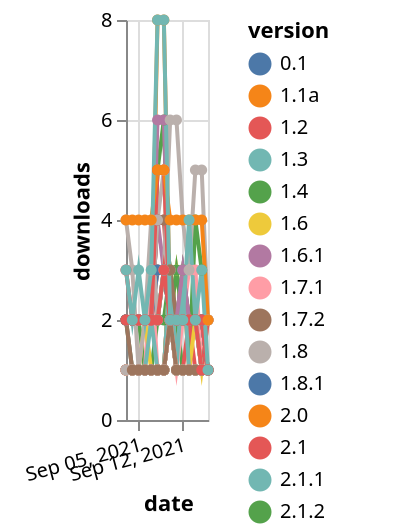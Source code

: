 {"$schema": "https://vega.github.io/schema/vega-lite/v5.json", "description": "A simple bar chart with embedded data.", "data": {"values": [{"date": "2021-09-03", "total": 2536, "delta": 2, "version": "2.2beta"}, {"date": "2021-09-04", "total": 2538, "delta": 2, "version": "2.2beta"}, {"date": "2021-09-05", "total": 2540, "delta": 2, "version": "2.2beta"}, {"date": "2021-09-06", "total": 2542, "delta": 2, "version": "2.2beta"}, {"date": "2021-09-07", "total": 2544, "delta": 2, "version": "2.2beta"}, {"date": "2021-09-08", "total": 2548, "delta": 4, "version": "2.2beta"}, {"date": "2021-09-09", "total": 2552, "delta": 4, "version": "2.2beta"}, {"date": "2021-09-10", "total": 2554, "delta": 2, "version": "2.2beta"}, {"date": "2021-09-11", "total": 2556, "delta": 2, "version": "2.2beta"}, {"date": "2021-09-12", "total": 2558, "delta": 2, "version": "2.2beta"}, {"date": "2021-09-13", "total": 2560, "delta": 2, "version": "2.2beta"}, {"date": "2021-09-14", "total": 2562, "delta": 2, "version": "2.2beta"}, {"date": "2021-09-15", "total": 2564, "delta": 2, "version": "2.2beta"}, {"date": "2021-09-16", "total": 2565, "delta": 1, "version": "2.2beta"}, {"date": "2021-09-03", "total": 186, "delta": 1, "version": "3.5"}, {"date": "2021-09-04", "total": 187, "delta": 1, "version": "3.5"}, {"date": "2021-09-05", "total": 188, "delta": 1, "version": "3.5"}, {"date": "2021-09-06", "total": 189, "delta": 1, "version": "3.5"}, {"date": "2021-09-07", "total": 190, "delta": 1, "version": "3.5"}, {"date": "2021-09-08", "total": 191, "delta": 1, "version": "3.5"}, {"date": "2021-09-09", "total": 192, "delta": 1, "version": "3.5"}, {"date": "2021-09-10", "total": 194, "delta": 2, "version": "3.5"}, {"date": "2021-09-11", "total": 195, "delta": 1, "version": "3.5"}, {"date": "2021-09-12", "total": 196, "delta": 1, "version": "3.5"}, {"date": "2021-09-13", "total": 197, "delta": 1, "version": "3.5"}, {"date": "2021-09-14", "total": 198, "delta": 1, "version": "3.5"}, {"date": "2021-09-15", "total": 199, "delta": 1, "version": "3.5"}, {"date": "2021-09-16", "total": 200, "delta": 1, "version": "3.5"}, {"date": "2021-09-03", "total": 216, "delta": 1, "version": "3.0.2"}, {"date": "2021-09-04", "total": 217, "delta": 1, "version": "3.0.2"}, {"date": "2021-09-05", "total": 218, "delta": 1, "version": "3.0.2"}, {"date": "2021-09-06", "total": 219, "delta": 1, "version": "3.0.2"}, {"date": "2021-09-07", "total": 220, "delta": 1, "version": "3.0.2"}, {"date": "2021-09-08", "total": 221, "delta": 1, "version": "3.0.2"}, {"date": "2021-09-09", "total": 222, "delta": 1, "version": "3.0.2"}, {"date": "2021-09-10", "total": 224, "delta": 2, "version": "3.0.2"}, {"date": "2021-09-11", "total": 225, "delta": 1, "version": "3.0.2"}, {"date": "2021-09-12", "total": 226, "delta": 1, "version": "3.0.2"}, {"date": "2021-09-13", "total": 227, "delta": 1, "version": "3.0.2"}, {"date": "2021-09-14", "total": 228, "delta": 1, "version": "3.0.2"}, {"date": "2021-09-15", "total": 229, "delta": 1, "version": "3.0.2"}, {"date": "2021-09-16", "total": 230, "delta": 1, "version": "3.0.2"}, {"date": "2021-09-03", "total": 2903, "delta": 2, "version": "2.1.3"}, {"date": "2021-09-04", "total": 2905, "delta": 2, "version": "2.1.3"}, {"date": "2021-09-05", "total": 2907, "delta": 2, "version": "2.1.3"}, {"date": "2021-09-06", "total": 2909, "delta": 2, "version": "2.1.3"}, {"date": "2021-09-07", "total": 2911, "delta": 2, "version": "2.1.3"}, {"date": "2021-09-08", "total": 2916, "delta": 5, "version": "2.1.3"}, {"date": "2021-09-09", "total": 2921, "delta": 5, "version": "2.1.3"}, {"date": "2021-09-10", "total": 2923, "delta": 2, "version": "2.1.3"}, {"date": "2021-09-11", "total": 2926, "delta": 3, "version": "2.1.3"}, {"date": "2021-09-12", "total": 2928, "delta": 2, "version": "2.1.3"}, {"date": "2021-09-13", "total": 2930, "delta": 2, "version": "2.1.3"}, {"date": "2021-09-14", "total": 2932, "delta": 2, "version": "2.1.3"}, {"date": "2021-09-15", "total": 2934, "delta": 2, "version": "2.1.3"}, {"date": "2021-09-16", "total": 2935, "delta": 1, "version": "2.1.3"}, {"date": "2021-09-03", "total": 2588, "delta": 2, "version": "1.6.1"}, {"date": "2021-09-04", "total": 2590, "delta": 2, "version": "1.6.1"}, {"date": "2021-09-05", "total": 2592, "delta": 2, "version": "1.6.1"}, {"date": "2021-09-06", "total": 2594, "delta": 2, "version": "1.6.1"}, {"date": "2021-09-07", "total": 2596, "delta": 2, "version": "1.6.1"}, {"date": "2021-09-08", "total": 2600, "delta": 4, "version": "1.6.1"}, {"date": "2021-09-09", "total": 2603, "delta": 3, "version": "1.6.1"}, {"date": "2021-09-10", "total": 2605, "delta": 2, "version": "1.6.1"}, {"date": "2021-09-11", "total": 2607, "delta": 2, "version": "1.6.1"}, {"date": "2021-09-12", "total": 2609, "delta": 2, "version": "1.6.1"}, {"date": "2021-09-13", "total": 2611, "delta": 2, "version": "1.6.1"}, {"date": "2021-09-14", "total": 2613, "delta": 2, "version": "1.6.1"}, {"date": "2021-09-15", "total": 2615, "delta": 2, "version": "1.6.1"}, {"date": "2021-09-16", "total": 2616, "delta": 1, "version": "1.6.1"}, {"date": "2021-09-03", "total": 600, "delta": 1, "version": "2.2.3"}, {"date": "2021-09-04", "total": 601, "delta": 1, "version": "2.2.3"}, {"date": "2021-09-05", "total": 602, "delta": 1, "version": "2.2.3"}, {"date": "2021-09-06", "total": 603, "delta": 1, "version": "2.2.3"}, {"date": "2021-09-07", "total": 604, "delta": 1, "version": "2.2.3"}, {"date": "2021-09-08", "total": 605, "delta": 1, "version": "2.2.3"}, {"date": "2021-09-09", "total": 606, "delta": 1, "version": "2.2.3"}, {"date": "2021-09-10", "total": 608, "delta": 2, "version": "2.2.3"}, {"date": "2021-09-11", "total": 609, "delta": 1, "version": "2.2.3"}, {"date": "2021-09-12", "total": 612, "delta": 3, "version": "2.2.3"}, {"date": "2021-09-13", "total": 613, "delta": 1, "version": "2.2.3"}, {"date": "2021-09-14", "total": 614, "delta": 1, "version": "2.2.3"}, {"date": "2021-09-15", "total": 615, "delta": 1, "version": "2.2.3"}, {"date": "2021-09-16", "total": 616, "delta": 1, "version": "2.2.3"}, {"date": "2021-09-03", "total": 372, "delta": 1, "version": "3.3.1"}, {"date": "2021-09-04", "total": 373, "delta": 1, "version": "3.3.1"}, {"date": "2021-09-05", "total": 374, "delta": 1, "version": "3.3.1"}, {"date": "2021-09-06", "total": 375, "delta": 1, "version": "3.3.1"}, {"date": "2021-09-07", "total": 376, "delta": 1, "version": "3.3.1"}, {"date": "2021-09-08", "total": 377, "delta": 1, "version": "3.3.1"}, {"date": "2021-09-09", "total": 378, "delta": 1, "version": "3.3.1"}, {"date": "2021-09-10", "total": 380, "delta": 2, "version": "3.3.1"}, {"date": "2021-09-11", "total": 381, "delta": 1, "version": "3.3.1"}, {"date": "2021-09-12", "total": 382, "delta": 1, "version": "3.3.1"}, {"date": "2021-09-13", "total": 383, "delta": 1, "version": "3.3.1"}, {"date": "2021-09-14", "total": 384, "delta": 1, "version": "3.3.1"}, {"date": "2021-09-15", "total": 385, "delta": 1, "version": "3.3.1"}, {"date": "2021-09-16", "total": 386, "delta": 1, "version": "3.3.1"}, {"date": "2021-09-03", "total": 2534, "delta": 2, "version": "1.6"}, {"date": "2021-09-04", "total": 2536, "delta": 2, "version": "1.6"}, {"date": "2021-09-05", "total": 2538, "delta": 2, "version": "1.6"}, {"date": "2021-09-06", "total": 2540, "delta": 2, "version": "1.6"}, {"date": "2021-09-07", "total": 2542, "delta": 2, "version": "1.6"}, {"date": "2021-09-08", "total": 2544, "delta": 2, "version": "1.6"}, {"date": "2021-09-09", "total": 2547, "delta": 3, "version": "1.6"}, {"date": "2021-09-10", "total": 2549, "delta": 2, "version": "1.6"}, {"date": "2021-09-11", "total": 2551, "delta": 2, "version": "1.6"}, {"date": "2021-09-12", "total": 2553, "delta": 2, "version": "1.6"}, {"date": "2021-09-13", "total": 2555, "delta": 2, "version": "1.6"}, {"date": "2021-09-14", "total": 2557, "delta": 2, "version": "1.6"}, {"date": "2021-09-15", "total": 2558, "delta": 1, "version": "1.6"}, {"date": "2021-09-16", "total": 2560, "delta": 2, "version": "1.6"}, {"date": "2021-09-03", "total": 364, "delta": 2, "version": "3.5.1"}, {"date": "2021-09-04", "total": 366, "delta": 2, "version": "3.5.1"}, {"date": "2021-09-05", "total": 368, "delta": 2, "version": "3.5.1"}, {"date": "2021-09-06", "total": 369, "delta": 1, "version": "3.5.1"}, {"date": "2021-09-07", "total": 370, "delta": 1, "version": "3.5.1"}, {"date": "2021-09-08", "total": 372, "delta": 2, "version": "3.5.1"}, {"date": "2021-09-09", "total": 374, "delta": 2, "version": "3.5.1"}, {"date": "2021-09-10", "total": 377, "delta": 3, "version": "3.5.1"}, {"date": "2021-09-11", "total": 379, "delta": 2, "version": "3.5.1"}, {"date": "2021-09-12", "total": 380, "delta": 1, "version": "3.5.1"}, {"date": "2021-09-13", "total": 381, "delta": 1, "version": "3.5.1"}, {"date": "2021-09-14", "total": 385, "delta": 4, "version": "3.5.1"}, {"date": "2021-09-15", "total": 388, "delta": 3, "version": "3.5.1"}, {"date": "2021-09-16", "total": 390, "delta": 2, "version": "3.5.1"}, {"date": "2021-09-03", "total": 2554, "delta": 2, "version": "1.7.1"}, {"date": "2021-09-04", "total": 2556, "delta": 2, "version": "1.7.1"}, {"date": "2021-09-05", "total": 2558, "delta": 2, "version": "1.7.1"}, {"date": "2021-09-06", "total": 2560, "delta": 2, "version": "1.7.1"}, {"date": "2021-09-07", "total": 2562, "delta": 2, "version": "1.7.1"}, {"date": "2021-09-08", "total": 2565, "delta": 3, "version": "1.7.1"}, {"date": "2021-09-09", "total": 2568, "delta": 3, "version": "1.7.1"}, {"date": "2021-09-10", "total": 2570, "delta": 2, "version": "1.7.1"}, {"date": "2021-09-11", "total": 2572, "delta": 2, "version": "1.7.1"}, {"date": "2021-09-12", "total": 2574, "delta": 2, "version": "1.7.1"}, {"date": "2021-09-13", "total": 2576, "delta": 2, "version": "1.7.1"}, {"date": "2021-09-14", "total": 2578, "delta": 2, "version": "1.7.1"}, {"date": "2021-09-15", "total": 2580, "delta": 2, "version": "1.7.1"}, {"date": "2021-09-16", "total": 2581, "delta": 1, "version": "1.7.1"}, {"date": "2021-09-03", "total": 2641, "delta": 2, "version": "0.1"}, {"date": "2021-09-04", "total": 2643, "delta": 2, "version": "0.1"}, {"date": "2021-09-05", "total": 2645, "delta": 2, "version": "0.1"}, {"date": "2021-09-06", "total": 2647, "delta": 2, "version": "0.1"}, {"date": "2021-09-07", "total": 2649, "delta": 2, "version": "0.1"}, {"date": "2021-09-08", "total": 2651, "delta": 2, "version": "0.1"}, {"date": "2021-09-09", "total": 2654, "delta": 3, "version": "0.1"}, {"date": "2021-09-10", "total": 2656, "delta": 2, "version": "0.1"}, {"date": "2021-09-11", "total": 2658, "delta": 2, "version": "0.1"}, {"date": "2021-09-12", "total": 2660, "delta": 2, "version": "0.1"}, {"date": "2021-09-13", "total": 2662, "delta": 2, "version": "0.1"}, {"date": "2021-09-14", "total": 2664, "delta": 2, "version": "0.1"}, {"date": "2021-09-15", "total": 2665, "delta": 1, "version": "0.1"}, {"date": "2021-09-16", "total": 2666, "delta": 1, "version": "0.1"}, {"date": "2021-09-03", "total": 4622, "delta": 2, "version": "2.0"}, {"date": "2021-09-04", "total": 4624, "delta": 2, "version": "2.0"}, {"date": "2021-09-05", "total": 4626, "delta": 2, "version": "2.0"}, {"date": "2021-09-06", "total": 4628, "delta": 2, "version": "2.0"}, {"date": "2021-09-07", "total": 4630, "delta": 2, "version": "2.0"}, {"date": "2021-09-08", "total": 4638, "delta": 8, "version": "2.0"}, {"date": "2021-09-09", "total": 4646, "delta": 8, "version": "2.0"}, {"date": "2021-09-10", "total": 4648, "delta": 2, "version": "2.0"}, {"date": "2021-09-11", "total": 4650, "delta": 2, "version": "2.0"}, {"date": "2021-09-12", "total": 4653, "delta": 3, "version": "2.0"}, {"date": "2021-09-13", "total": 4655, "delta": 2, "version": "2.0"}, {"date": "2021-09-14", "total": 4657, "delta": 2, "version": "2.0"}, {"date": "2021-09-15", "total": 4659, "delta": 2, "version": "2.0"}, {"date": "2021-09-16", "total": 4660, "delta": 1, "version": "2.0"}, {"date": "2021-09-03", "total": 447, "delta": 1, "version": "3.4.2"}, {"date": "2021-09-04", "total": 448, "delta": 1, "version": "3.4.2"}, {"date": "2021-09-05", "total": 449, "delta": 1, "version": "3.4.2"}, {"date": "2021-09-06", "total": 450, "delta": 1, "version": "3.4.2"}, {"date": "2021-09-07", "total": 451, "delta": 1, "version": "3.4.2"}, {"date": "2021-09-08", "total": 452, "delta": 1, "version": "3.4.2"}, {"date": "2021-09-09", "total": 453, "delta": 1, "version": "3.4.2"}, {"date": "2021-09-10", "total": 455, "delta": 2, "version": "3.4.2"}, {"date": "2021-09-11", "total": 456, "delta": 1, "version": "3.4.2"}, {"date": "2021-09-12", "total": 457, "delta": 1, "version": "3.4.2"}, {"date": "2021-09-13", "total": 458, "delta": 1, "version": "3.4.2"}, {"date": "2021-09-14", "total": 459, "delta": 1, "version": "3.4.2"}, {"date": "2021-09-15", "total": 460, "delta": 1, "version": "3.4.2"}, {"date": "2021-09-16", "total": 461, "delta": 1, "version": "3.4.2"}, {"date": "2021-09-03", "total": 247, "delta": 1, "version": "3.5.3"}, {"date": "2021-09-04", "total": 248, "delta": 1, "version": "3.5.3"}, {"date": "2021-09-05", "total": 249, "delta": 1, "version": "3.5.3"}, {"date": "2021-09-06", "total": 250, "delta": 1, "version": "3.5.3"}, {"date": "2021-09-07", "total": 251, "delta": 1, "version": "3.5.3"}, {"date": "2021-09-08", "total": 252, "delta": 1, "version": "3.5.3"}, {"date": "2021-09-09", "total": 253, "delta": 1, "version": "3.5.3"}, {"date": "2021-09-10", "total": 255, "delta": 2, "version": "3.5.3"}, {"date": "2021-09-11", "total": 256, "delta": 1, "version": "3.5.3"}, {"date": "2021-09-12", "total": 257, "delta": 1, "version": "3.5.3"}, {"date": "2021-09-13", "total": 258, "delta": 1, "version": "3.5.3"}, {"date": "2021-09-14", "total": 259, "delta": 1, "version": "3.5.3"}, {"date": "2021-09-15", "total": 260, "delta": 1, "version": "3.5.3"}, {"date": "2021-09-16", "total": 261, "delta": 1, "version": "3.5.3"}, {"date": "2021-09-03", "total": 2698, "delta": 3, "version": "2.1alpha1"}, {"date": "2021-09-04", "total": 2700, "delta": 2, "version": "2.1alpha1"}, {"date": "2021-09-05", "total": 2702, "delta": 2, "version": "2.1alpha1"}, {"date": "2021-09-06", "total": 2704, "delta": 2, "version": "2.1alpha1"}, {"date": "2021-09-07", "total": 2706, "delta": 2, "version": "2.1alpha1"}, {"date": "2021-09-08", "total": 2711, "delta": 5, "version": "2.1alpha1"}, {"date": "2021-09-09", "total": 2716, "delta": 5, "version": "2.1alpha1"}, {"date": "2021-09-10", "total": 2718, "delta": 2, "version": "2.1alpha1"}, {"date": "2021-09-11", "total": 2720, "delta": 2, "version": "2.1alpha1"}, {"date": "2021-09-12", "total": 2722, "delta": 2, "version": "2.1alpha1"}, {"date": "2021-09-13", "total": 2724, "delta": 2, "version": "2.1alpha1"}, {"date": "2021-09-14", "total": 2726, "delta": 2, "version": "2.1alpha1"}, {"date": "2021-09-15", "total": 2728, "delta": 2, "version": "2.1alpha1"}, {"date": "2021-09-16", "total": 2729, "delta": 1, "version": "2.1alpha1"}, {"date": "2021-09-03", "total": 228, "delta": 1, "version": "3.4"}, {"date": "2021-09-04", "total": 229, "delta": 1, "version": "3.4"}, {"date": "2021-09-05", "total": 230, "delta": 1, "version": "3.4"}, {"date": "2021-09-06", "total": 231, "delta": 1, "version": "3.4"}, {"date": "2021-09-07", "total": 232, "delta": 1, "version": "3.4"}, {"date": "2021-09-08", "total": 233, "delta": 1, "version": "3.4"}, {"date": "2021-09-09", "total": 234, "delta": 1, "version": "3.4"}, {"date": "2021-09-10", "total": 236, "delta": 2, "version": "3.4"}, {"date": "2021-09-11", "total": 237, "delta": 1, "version": "3.4"}, {"date": "2021-09-12", "total": 238, "delta": 1, "version": "3.4"}, {"date": "2021-09-13", "total": 239, "delta": 1, "version": "3.4"}, {"date": "2021-09-14", "total": 240, "delta": 1, "version": "3.4"}, {"date": "2021-09-15", "total": 241, "delta": 1, "version": "3.4"}, {"date": "2021-09-16", "total": 242, "delta": 1, "version": "3.4"}, {"date": "2021-09-03", "total": 737, "delta": 1, "version": "3.6"}, {"date": "2021-09-04", "total": 738, "delta": 1, "version": "3.6"}, {"date": "2021-09-05", "total": 739, "delta": 1, "version": "3.6"}, {"date": "2021-09-06", "total": 740, "delta": 1, "version": "3.6"}, {"date": "2021-09-07", "total": 743, "delta": 3, "version": "3.6"}, {"date": "2021-09-08", "total": 744, "delta": 1, "version": "3.6"}, {"date": "2021-09-09", "total": 745, "delta": 1, "version": "3.6"}, {"date": "2021-09-10", "total": 747, "delta": 2, "version": "3.6"}, {"date": "2021-09-11", "total": 748, "delta": 1, "version": "3.6"}, {"date": "2021-09-12", "total": 750, "delta": 2, "version": "3.6"}, {"date": "2021-09-13", "total": 753, "delta": 3, "version": "3.6"}, {"date": "2021-09-14", "total": 756, "delta": 3, "version": "3.6"}, {"date": "2021-09-15", "total": 757, "delta": 1, "version": "3.6"}, {"date": "2021-09-16", "total": 759, "delta": 2, "version": "3.6"}, {"date": "2021-09-03", "total": 917, "delta": 1, "version": "3.4.3"}, {"date": "2021-09-04", "total": 918, "delta": 1, "version": "3.4.3"}, {"date": "2021-09-05", "total": 919, "delta": 1, "version": "3.4.3"}, {"date": "2021-09-06", "total": 920, "delta": 1, "version": "3.4.3"}, {"date": "2021-09-07", "total": 921, "delta": 1, "version": "3.4.3"}, {"date": "2021-09-08", "total": 922, "delta": 1, "version": "3.4.3"}, {"date": "2021-09-09", "total": 923, "delta": 1, "version": "3.4.3"}, {"date": "2021-09-10", "total": 926, "delta": 3, "version": "3.4.3"}, {"date": "2021-09-11", "total": 927, "delta": 1, "version": "3.4.3"}, {"date": "2021-09-12", "total": 928, "delta": 1, "version": "3.4.3"}, {"date": "2021-09-13", "total": 930, "delta": 2, "version": "3.4.3"}, {"date": "2021-09-14", "total": 931, "delta": 1, "version": "3.4.3"}, {"date": "2021-09-15", "total": 932, "delta": 1, "version": "3.4.3"}, {"date": "2021-09-16", "total": 934, "delta": 2, "version": "3.4.3"}, {"date": "2021-09-03", "total": 2564, "delta": 2, "version": "1.4"}, {"date": "2021-09-04", "total": 2566, "delta": 2, "version": "1.4"}, {"date": "2021-09-05", "total": 2568, "delta": 2, "version": "1.4"}, {"date": "2021-09-06", "total": 2570, "delta": 2, "version": "1.4"}, {"date": "2021-09-07", "total": 2572, "delta": 2, "version": "1.4"}, {"date": "2021-09-08", "total": 2574, "delta": 2, "version": "1.4"}, {"date": "2021-09-09", "total": 2577, "delta": 3, "version": "1.4"}, {"date": "2021-09-10", "total": 2579, "delta": 2, "version": "1.4"}, {"date": "2021-09-11", "total": 2581, "delta": 2, "version": "1.4"}, {"date": "2021-09-12", "total": 2583, "delta": 2, "version": "1.4"}, {"date": "2021-09-13", "total": 2585, "delta": 2, "version": "1.4"}, {"date": "2021-09-14", "total": 2587, "delta": 2, "version": "1.4"}, {"date": "2021-09-15", "total": 2588, "delta": 1, "version": "1.4"}, {"date": "2021-09-16", "total": 2589, "delta": 1, "version": "1.4"}, {"date": "2021-09-03", "total": 2927, "delta": 2, "version": "2.1.2"}, {"date": "2021-09-04", "total": 2929, "delta": 2, "version": "2.1.2"}, {"date": "2021-09-05", "total": 2931, "delta": 2, "version": "2.1.2"}, {"date": "2021-09-06", "total": 2933, "delta": 2, "version": "2.1.2"}, {"date": "2021-09-07", "total": 2935, "delta": 2, "version": "2.1.2"}, {"date": "2021-09-08", "total": 2940, "delta": 5, "version": "2.1.2"}, {"date": "2021-09-09", "total": 2946, "delta": 6, "version": "2.1.2"}, {"date": "2021-09-10", "total": 2948, "delta": 2, "version": "2.1.2"}, {"date": "2021-09-11", "total": 2951, "delta": 3, "version": "2.1.2"}, {"date": "2021-09-12", "total": 2953, "delta": 2, "version": "2.1.2"}, {"date": "2021-09-13", "total": 2955, "delta": 2, "version": "2.1.2"}, {"date": "2021-09-14", "total": 2957, "delta": 2, "version": "2.1.2"}, {"date": "2021-09-15", "total": 2959, "delta": 2, "version": "2.1.2"}, {"date": "2021-09-16", "total": 2960, "delta": 1, "version": "2.1.2"}, {"date": "2021-09-03", "total": 699, "delta": 1, "version": "3.4.1"}, {"date": "2021-09-04", "total": 700, "delta": 1, "version": "3.4.1"}, {"date": "2021-09-05", "total": 701, "delta": 1, "version": "3.4.1"}, {"date": "2021-09-06", "total": 702, "delta": 1, "version": "3.4.1"}, {"date": "2021-09-07", "total": 703, "delta": 1, "version": "3.4.1"}, {"date": "2021-09-08", "total": 704, "delta": 1, "version": "3.4.1"}, {"date": "2021-09-09", "total": 705, "delta": 1, "version": "3.4.1"}, {"date": "2021-09-10", "total": 708, "delta": 3, "version": "3.4.1"}, {"date": "2021-09-11", "total": 709, "delta": 1, "version": "3.4.1"}, {"date": "2021-09-12", "total": 710, "delta": 1, "version": "3.4.1"}, {"date": "2021-09-13", "total": 711, "delta": 1, "version": "3.4.1"}, {"date": "2021-09-14", "total": 712, "delta": 1, "version": "3.4.1"}, {"date": "2021-09-15", "total": 713, "delta": 1, "version": "3.4.1"}, {"date": "2021-09-16", "total": 714, "delta": 1, "version": "3.4.1"}, {"date": "2021-09-03", "total": 475, "delta": 2, "version": "3.1"}, {"date": "2021-09-04", "total": 476, "delta": 1, "version": "3.1"}, {"date": "2021-09-05", "total": 477, "delta": 1, "version": "3.1"}, {"date": "2021-09-06", "total": 479, "delta": 2, "version": "3.1"}, {"date": "2021-09-07", "total": 480, "delta": 1, "version": "3.1"}, {"date": "2021-09-08", "total": 481, "delta": 1, "version": "3.1"}, {"date": "2021-09-09", "total": 482, "delta": 1, "version": "3.1"}, {"date": "2021-09-10", "total": 485, "delta": 3, "version": "3.1"}, {"date": "2021-09-11", "total": 486, "delta": 1, "version": "3.1"}, {"date": "2021-09-12", "total": 487, "delta": 1, "version": "3.1"}, {"date": "2021-09-13", "total": 488, "delta": 1, "version": "3.1"}, {"date": "2021-09-14", "total": 490, "delta": 2, "version": "3.1"}, {"date": "2021-09-15", "total": 491, "delta": 1, "version": "3.1"}, {"date": "2021-09-16", "total": 492, "delta": 1, "version": "3.1"}, {"date": "2021-09-03", "total": 2748, "delta": 2, "version": "1.7.2"}, {"date": "2021-09-04", "total": 2750, "delta": 2, "version": "1.7.2"}, {"date": "2021-09-05", "total": 2752, "delta": 2, "version": "1.7.2"}, {"date": "2021-09-06", "total": 2754, "delta": 2, "version": "1.7.2"}, {"date": "2021-09-07", "total": 2756, "delta": 2, "version": "1.7.2"}, {"date": "2021-09-08", "total": 2759, "delta": 3, "version": "1.7.2"}, {"date": "2021-09-09", "total": 2762, "delta": 3, "version": "1.7.2"}, {"date": "2021-09-10", "total": 2764, "delta": 2, "version": "1.7.2"}, {"date": "2021-09-11", "total": 2766, "delta": 2, "version": "1.7.2"}, {"date": "2021-09-12", "total": 2768, "delta": 2, "version": "1.7.2"}, {"date": "2021-09-13", "total": 2770, "delta": 2, "version": "1.7.2"}, {"date": "2021-09-14", "total": 2772, "delta": 2, "version": "1.7.2"}, {"date": "2021-09-15", "total": 2774, "delta": 2, "version": "1.7.2"}, {"date": "2021-09-16", "total": 2775, "delta": 1, "version": "1.7.2"}, {"date": "2021-09-03", "total": 2671, "delta": 2, "version": "1.3"}, {"date": "2021-09-04", "total": 2673, "delta": 2, "version": "1.3"}, {"date": "2021-09-05", "total": 2675, "delta": 2, "version": "1.3"}, {"date": "2021-09-06", "total": 2677, "delta": 2, "version": "1.3"}, {"date": "2021-09-07", "total": 2679, "delta": 2, "version": "1.3"}, {"date": "2021-09-08", "total": 2681, "delta": 2, "version": "1.3"}, {"date": "2021-09-09", "total": 2684, "delta": 3, "version": "1.3"}, {"date": "2021-09-10", "total": 2686, "delta": 2, "version": "1.3"}, {"date": "2021-09-11", "total": 2688, "delta": 2, "version": "1.3"}, {"date": "2021-09-12", "total": 2690, "delta": 2, "version": "1.3"}, {"date": "2021-09-13", "total": 2692, "delta": 2, "version": "1.3"}, {"date": "2021-09-14", "total": 2694, "delta": 2, "version": "1.3"}, {"date": "2021-09-15", "total": 2695, "delta": 1, "version": "1.3"}, {"date": "2021-09-16", "total": 2696, "delta": 1, "version": "1.3"}, {"date": "2021-09-03", "total": 2673, "delta": 2, "version": "1.8.1"}, {"date": "2021-09-04", "total": 2675, "delta": 2, "version": "1.8.1"}, {"date": "2021-09-05", "total": 2677, "delta": 2, "version": "1.8.1"}, {"date": "2021-09-06", "total": 2679, "delta": 2, "version": "1.8.1"}, {"date": "2021-09-07", "total": 2681, "delta": 2, "version": "1.8.1"}, {"date": "2021-09-08", "total": 2684, "delta": 3, "version": "1.8.1"}, {"date": "2021-09-09", "total": 2687, "delta": 3, "version": "1.8.1"}, {"date": "2021-09-10", "total": 2689, "delta": 2, "version": "1.8.1"}, {"date": "2021-09-11", "total": 2691, "delta": 2, "version": "1.8.1"}, {"date": "2021-09-12", "total": 2694, "delta": 3, "version": "1.8.1"}, {"date": "2021-09-13", "total": 2696, "delta": 2, "version": "1.8.1"}, {"date": "2021-09-14", "total": 2698, "delta": 2, "version": "1.8.1"}, {"date": "2021-09-15", "total": 2700, "delta": 2, "version": "1.8.1"}, {"date": "2021-09-16", "total": 2701, "delta": 1, "version": "1.8.1"}, {"date": "2021-09-03", "total": 486, "delta": 1, "version": "3.0.1"}, {"date": "2021-09-04", "total": 487, "delta": 1, "version": "3.0.1"}, {"date": "2021-09-05", "total": 488, "delta": 1, "version": "3.0.1"}, {"date": "2021-09-06", "total": 489, "delta": 1, "version": "3.0.1"}, {"date": "2021-09-07", "total": 491, "delta": 2, "version": "3.0.1"}, {"date": "2021-09-08", "total": 492, "delta": 1, "version": "3.0.1"}, {"date": "2021-09-09", "total": 493, "delta": 1, "version": "3.0.1"}, {"date": "2021-09-10", "total": 496, "delta": 3, "version": "3.0.1"}, {"date": "2021-09-11", "total": 497, "delta": 1, "version": "3.0.1"}, {"date": "2021-09-12", "total": 500, "delta": 3, "version": "3.0.1"}, {"date": "2021-09-13", "total": 501, "delta": 1, "version": "3.0.1"}, {"date": "2021-09-14", "total": 502, "delta": 1, "version": "3.0.1"}, {"date": "2021-09-15", "total": 503, "delta": 1, "version": "3.0.1"}, {"date": "2021-09-16", "total": 504, "delta": 1, "version": "3.0.1"}, {"date": "2021-09-03", "total": 344, "delta": 1, "version": "3.2"}, {"date": "2021-09-04", "total": 345, "delta": 1, "version": "3.2"}, {"date": "2021-09-05", "total": 346, "delta": 1, "version": "3.2"}, {"date": "2021-09-06", "total": 347, "delta": 1, "version": "3.2"}, {"date": "2021-09-07", "total": 348, "delta": 1, "version": "3.2"}, {"date": "2021-09-08", "total": 349, "delta": 1, "version": "3.2"}, {"date": "2021-09-09", "total": 350, "delta": 1, "version": "3.2"}, {"date": "2021-09-10", "total": 352, "delta": 2, "version": "3.2"}, {"date": "2021-09-11", "total": 353, "delta": 1, "version": "3.2"}, {"date": "2021-09-12", "total": 354, "delta": 1, "version": "3.2"}, {"date": "2021-09-13", "total": 355, "delta": 1, "version": "3.2"}, {"date": "2021-09-14", "total": 356, "delta": 1, "version": "3.2"}, {"date": "2021-09-15", "total": 357, "delta": 1, "version": "3.2"}, {"date": "2021-09-16", "total": 358, "delta": 1, "version": "3.2"}, {"date": "2021-09-03", "total": 2765, "delta": 2, "version": "2.2"}, {"date": "2021-09-04", "total": 2767, "delta": 2, "version": "2.2"}, {"date": "2021-09-05", "total": 2769, "delta": 2, "version": "2.2"}, {"date": "2021-09-06", "total": 2771, "delta": 2, "version": "2.2"}, {"date": "2021-09-07", "total": 2773, "delta": 2, "version": "2.2"}, {"date": "2021-09-08", "total": 2777, "delta": 4, "version": "2.2"}, {"date": "2021-09-09", "total": 2781, "delta": 4, "version": "2.2"}, {"date": "2021-09-10", "total": 2784, "delta": 3, "version": "2.2"}, {"date": "2021-09-11", "total": 2786, "delta": 2, "version": "2.2"}, {"date": "2021-09-12", "total": 2788, "delta": 2, "version": "2.2"}, {"date": "2021-09-13", "total": 2790, "delta": 2, "version": "2.2"}, {"date": "2021-09-14", "total": 2792, "delta": 2, "version": "2.2"}, {"date": "2021-09-15", "total": 2794, "delta": 2, "version": "2.2"}, {"date": "2021-09-16", "total": 2795, "delta": 1, "version": "2.2"}, {"date": "2021-09-03", "total": 3528, "delta": 2, "version": "1.8"}, {"date": "2021-09-04", "total": 3530, "delta": 2, "version": "1.8"}, {"date": "2021-09-05", "total": 3532, "delta": 2, "version": "1.8"}, {"date": "2021-09-06", "total": 3534, "delta": 2, "version": "1.8"}, {"date": "2021-09-07", "total": 3536, "delta": 2, "version": "1.8"}, {"date": "2021-09-08", "total": 3540, "delta": 4, "version": "1.8"}, {"date": "2021-09-09", "total": 3545, "delta": 5, "version": "1.8"}, {"date": "2021-09-10", "total": 3547, "delta": 2, "version": "1.8"}, {"date": "2021-09-11", "total": 3549, "delta": 2, "version": "1.8"}, {"date": "2021-09-12", "total": 3551, "delta": 2, "version": "1.8"}, {"date": "2021-09-13", "total": 3553, "delta": 2, "version": "1.8"}, {"date": "2021-09-14", "total": 3555, "delta": 2, "version": "1.8"}, {"date": "2021-09-15", "total": 3556, "delta": 1, "version": "1.8"}, {"date": "2021-09-16", "total": 3557, "delta": 1, "version": "1.8"}, {"date": "2021-09-03", "total": 273, "delta": 2, "version": "2.2.2"}, {"date": "2021-09-04", "total": 274, "delta": 1, "version": "2.2.2"}, {"date": "2021-09-05", "total": 275, "delta": 1, "version": "2.2.2"}, {"date": "2021-09-06", "total": 276, "delta": 1, "version": "2.2.2"}, {"date": "2021-09-07", "total": 277, "delta": 1, "version": "2.2.2"}, {"date": "2021-09-08", "total": 278, "delta": 1, "version": "2.2.2"}, {"date": "2021-09-09", "total": 279, "delta": 1, "version": "2.2.2"}, {"date": "2021-09-10", "total": 281, "delta": 2, "version": "2.2.2"}, {"date": "2021-09-11", "total": 282, "delta": 1, "version": "2.2.2"}, {"date": "2021-09-12", "total": 283, "delta": 1, "version": "2.2.2"}, {"date": "2021-09-13", "total": 284, "delta": 1, "version": "2.2.2"}, {"date": "2021-09-14", "total": 285, "delta": 1, "version": "2.2.2"}, {"date": "2021-09-15", "total": 286, "delta": 1, "version": "2.2.2"}, {"date": "2021-09-16", "total": 287, "delta": 1, "version": "2.2.2"}, {"date": "2021-09-03", "total": 3510, "delta": 2, "version": "2.1.4"}, {"date": "2021-09-04", "total": 3512, "delta": 2, "version": "2.1.4"}, {"date": "2021-09-05", "total": 3514, "delta": 2, "version": "2.1.4"}, {"date": "2021-09-06", "total": 3516, "delta": 2, "version": "2.1.4"}, {"date": "2021-09-07", "total": 3518, "delta": 2, "version": "2.1.4"}, {"date": "2021-09-08", "total": 3524, "delta": 6, "version": "2.1.4"}, {"date": "2021-09-09", "total": 3530, "delta": 6, "version": "2.1.4"}, {"date": "2021-09-10", "total": 3532, "delta": 2, "version": "2.1.4"}, {"date": "2021-09-11", "total": 3534, "delta": 2, "version": "2.1.4"}, {"date": "2021-09-12", "total": 3537, "delta": 3, "version": "2.1.4"}, {"date": "2021-09-13", "total": 3539, "delta": 2, "version": "2.1.4"}, {"date": "2021-09-14", "total": 3541, "delta": 2, "version": "2.1.4"}, {"date": "2021-09-15", "total": 3543, "delta": 2, "version": "2.1.4"}, {"date": "2021-09-16", "total": 3544, "delta": 1, "version": "2.1.4"}, {"date": "2021-09-03", "total": 162, "delta": 1, "version": "3.5.2"}, {"date": "2021-09-04", "total": 163, "delta": 1, "version": "3.5.2"}, {"date": "2021-09-05", "total": 164, "delta": 1, "version": "3.5.2"}, {"date": "2021-09-06", "total": 165, "delta": 1, "version": "3.5.2"}, {"date": "2021-09-07", "total": 166, "delta": 1, "version": "3.5.2"}, {"date": "2021-09-08", "total": 167, "delta": 1, "version": "3.5.2"}, {"date": "2021-09-09", "total": 168, "delta": 1, "version": "3.5.2"}, {"date": "2021-09-10", "total": 170, "delta": 2, "version": "3.5.2"}, {"date": "2021-09-11", "total": 171, "delta": 1, "version": "3.5.2"}, {"date": "2021-09-12", "total": 172, "delta": 1, "version": "3.5.2"}, {"date": "2021-09-13", "total": 173, "delta": 1, "version": "3.5.2"}, {"date": "2021-09-14", "total": 174, "delta": 1, "version": "3.5.2"}, {"date": "2021-09-15", "total": 175, "delta": 1, "version": "3.5.2"}, {"date": "2021-09-16", "total": 176, "delta": 1, "version": "3.5.2"}, {"date": "2021-09-03", "total": 103, "delta": 4, "version": "3.7.1"}, {"date": "2021-09-04", "total": 106, "delta": 3, "version": "3.7.1"}, {"date": "2021-09-05", "total": 107, "delta": 1, "version": "3.7.1"}, {"date": "2021-09-06", "total": 109, "delta": 2, "version": "3.7.1"}, {"date": "2021-09-07", "total": 113, "delta": 4, "version": "3.7.1"}, {"date": "2021-09-08", "total": 115, "delta": 2, "version": "3.7.1"}, {"date": "2021-09-09", "total": 118, "delta": 3, "version": "3.7.1"}, {"date": "2021-09-10", "total": 124, "delta": 6, "version": "3.7.1"}, {"date": "2021-09-11", "total": 130, "delta": 6, "version": "3.7.1"}, {"date": "2021-09-12", "total": 134, "delta": 4, "version": "3.7.1"}, {"date": "2021-09-13", "total": 137, "delta": 3, "version": "3.7.1"}, {"date": "2021-09-14", "total": 142, "delta": 5, "version": "3.7.1"}, {"date": "2021-09-15", "total": 147, "delta": 5, "version": "3.7.1"}, {"date": "2021-09-16", "total": 149, "delta": 2, "version": "3.7.1"}, {"date": "2021-09-03", "total": 259, "delta": 1, "version": "3.3"}, {"date": "2021-09-04", "total": 260, "delta": 1, "version": "3.3"}, {"date": "2021-09-05", "total": 261, "delta": 1, "version": "3.3"}, {"date": "2021-09-06", "total": 262, "delta": 1, "version": "3.3"}, {"date": "2021-09-07", "total": 263, "delta": 1, "version": "3.3"}, {"date": "2021-09-08", "total": 264, "delta": 1, "version": "3.3"}, {"date": "2021-09-09", "total": 265, "delta": 1, "version": "3.3"}, {"date": "2021-09-10", "total": 267, "delta": 2, "version": "3.3"}, {"date": "2021-09-11", "total": 268, "delta": 1, "version": "3.3"}, {"date": "2021-09-12", "total": 269, "delta": 1, "version": "3.3"}, {"date": "2021-09-13", "total": 270, "delta": 1, "version": "3.3"}, {"date": "2021-09-14", "total": 271, "delta": 1, "version": "3.3"}, {"date": "2021-09-15", "total": 272, "delta": 1, "version": "3.3"}, {"date": "2021-09-16", "total": 273, "delta": 1, "version": "3.3"}, {"date": "2021-09-03", "total": 315, "delta": 1, "version": "2.2.1"}, {"date": "2021-09-04", "total": 316, "delta": 1, "version": "2.2.1"}, {"date": "2021-09-05", "total": 317, "delta": 1, "version": "2.2.1"}, {"date": "2021-09-06", "total": 318, "delta": 1, "version": "2.2.1"}, {"date": "2021-09-07", "total": 319, "delta": 1, "version": "2.2.1"}, {"date": "2021-09-08", "total": 320, "delta": 1, "version": "2.2.1"}, {"date": "2021-09-09", "total": 321, "delta": 1, "version": "2.2.1"}, {"date": "2021-09-10", "total": 323, "delta": 2, "version": "2.2.1"}, {"date": "2021-09-11", "total": 324, "delta": 1, "version": "2.2.1"}, {"date": "2021-09-12", "total": 325, "delta": 1, "version": "2.2.1"}, {"date": "2021-09-13", "total": 326, "delta": 1, "version": "2.2.1"}, {"date": "2021-09-14", "total": 327, "delta": 1, "version": "2.2.1"}, {"date": "2021-09-15", "total": 328, "delta": 1, "version": "2.2.1"}, {"date": "2021-09-16", "total": 329, "delta": 1, "version": "2.2.1"}, {"date": "2021-09-03", "total": 78, "delta": 2, "version": "3.7"}, {"date": "2021-09-04", "total": 79, "delta": 1, "version": "3.7"}, {"date": "2021-09-05", "total": 80, "delta": 1, "version": "3.7"}, {"date": "2021-09-06", "total": 81, "delta": 1, "version": "3.7"}, {"date": "2021-09-07", "total": 82, "delta": 1, "version": "3.7"}, {"date": "2021-09-08", "total": 83, "delta": 1, "version": "3.7"}, {"date": "2021-09-09", "total": 84, "delta": 1, "version": "3.7"}, {"date": "2021-09-10", "total": 86, "delta": 2, "version": "3.7"}, {"date": "2021-09-11", "total": 87, "delta": 1, "version": "3.7"}, {"date": "2021-09-12", "total": 88, "delta": 1, "version": "3.7"}, {"date": "2021-09-13", "total": 89, "delta": 1, "version": "3.7"}, {"date": "2021-09-14", "total": 90, "delta": 1, "version": "3.7"}, {"date": "2021-09-15", "total": 91, "delta": 1, "version": "3.7"}, {"date": "2021-09-16", "total": 92, "delta": 1, "version": "3.7"}, {"date": "2021-09-03", "total": 3011, "delta": 3, "version": "2.1"}, {"date": "2021-09-04", "total": 3013, "delta": 2, "version": "2.1"}, {"date": "2021-09-05", "total": 3015, "delta": 2, "version": "2.1"}, {"date": "2021-09-06", "total": 3017, "delta": 2, "version": "2.1"}, {"date": "2021-09-07", "total": 3019, "delta": 2, "version": "2.1"}, {"date": "2021-09-08", "total": 3024, "delta": 5, "version": "2.1"}, {"date": "2021-09-09", "total": 3029, "delta": 5, "version": "2.1"}, {"date": "2021-09-10", "total": 3031, "delta": 2, "version": "2.1"}, {"date": "2021-09-11", "total": 3033, "delta": 2, "version": "2.1"}, {"date": "2021-09-12", "total": 3035, "delta": 2, "version": "2.1"}, {"date": "2021-09-13", "total": 3037, "delta": 2, "version": "2.1"}, {"date": "2021-09-14", "total": 3039, "delta": 2, "version": "2.1"}, {"date": "2021-09-15", "total": 3041, "delta": 2, "version": "2.1"}, {"date": "2021-09-16", "total": 3042, "delta": 1, "version": "2.1"}, {"date": "2021-09-03", "total": 4800, "delta": 4, "version": "1.1a"}, {"date": "2021-09-04", "total": 4804, "delta": 4, "version": "1.1a"}, {"date": "2021-09-05", "total": 4808, "delta": 4, "version": "1.1a"}, {"date": "2021-09-06", "total": 4812, "delta": 4, "version": "1.1a"}, {"date": "2021-09-07", "total": 4816, "delta": 4, "version": "1.1a"}, {"date": "2021-09-08", "total": 4821, "delta": 5, "version": "1.1a"}, {"date": "2021-09-09", "total": 4826, "delta": 5, "version": "1.1a"}, {"date": "2021-09-10", "total": 4830, "delta": 4, "version": "1.1a"}, {"date": "2021-09-11", "total": 4834, "delta": 4, "version": "1.1a"}, {"date": "2021-09-12", "total": 4838, "delta": 4, "version": "1.1a"}, {"date": "2021-09-13", "total": 4842, "delta": 4, "version": "1.1a"}, {"date": "2021-09-14", "total": 4846, "delta": 4, "version": "1.1a"}, {"date": "2021-09-15", "total": 4850, "delta": 4, "version": "1.1a"}, {"date": "2021-09-16", "total": 4852, "delta": 2, "version": "1.1a"}, {"date": "2021-09-03", "total": 2578, "delta": 2, "version": "1.2"}, {"date": "2021-09-04", "total": 2580, "delta": 2, "version": "1.2"}, {"date": "2021-09-05", "total": 2582, "delta": 2, "version": "1.2"}, {"date": "2021-09-06", "total": 2584, "delta": 2, "version": "1.2"}, {"date": "2021-09-07", "total": 2586, "delta": 2, "version": "1.2"}, {"date": "2021-09-08", "total": 2588, "delta": 2, "version": "1.2"}, {"date": "2021-09-09", "total": 2591, "delta": 3, "version": "1.2"}, {"date": "2021-09-10", "total": 2593, "delta": 2, "version": "1.2"}, {"date": "2021-09-11", "total": 2595, "delta": 2, "version": "1.2"}, {"date": "2021-09-12", "total": 2597, "delta": 2, "version": "1.2"}, {"date": "2021-09-13", "total": 2599, "delta": 2, "version": "1.2"}, {"date": "2021-09-14", "total": 2601, "delta": 2, "version": "1.2"}, {"date": "2021-09-15", "total": 2602, "delta": 1, "version": "1.2"}, {"date": "2021-09-16", "total": 2603, "delta": 1, "version": "1.2"}, {"date": "2021-09-03", "total": 3608, "delta": 3, "version": "2.1.1"}, {"date": "2021-09-04", "total": 3610, "delta": 2, "version": "2.1.1"}, {"date": "2021-09-05", "total": 3613, "delta": 3, "version": "2.1.1"}, {"date": "2021-09-06", "total": 3615, "delta": 2, "version": "2.1.1"}, {"date": "2021-09-07", "total": 3618, "delta": 3, "version": "2.1.1"}, {"date": "2021-09-08", "total": 3626, "delta": 8, "version": "2.1.1"}, {"date": "2021-09-09", "total": 3634, "delta": 8, "version": "2.1.1"}, {"date": "2021-09-10", "total": 3636, "delta": 2, "version": "2.1.1"}, {"date": "2021-09-11", "total": 3638, "delta": 2, "version": "2.1.1"}, {"date": "2021-09-12", "total": 3640, "delta": 2, "version": "2.1.1"}, {"date": "2021-09-13", "total": 3644, "delta": 4, "version": "2.1.1"}, {"date": "2021-09-14", "total": 3646, "delta": 2, "version": "2.1.1"}, {"date": "2021-09-15", "total": 3649, "delta": 3, "version": "2.1.1"}, {"date": "2021-09-16", "total": 3650, "delta": 1, "version": "2.1.1"}]}, "width": "container", "mark": {"type": "line", "point": {"filled": true}}, "encoding": {"x": {"field": "date", "type": "temporal", "timeUnit": "yearmonthdate", "title": "date", "axis": {"labelAngle": -15}}, "y": {"field": "delta", "type": "quantitative", "title": "downloads"}, "color": {"field": "version", "type": "nominal"}, "tooltip": {"field": "delta"}}}